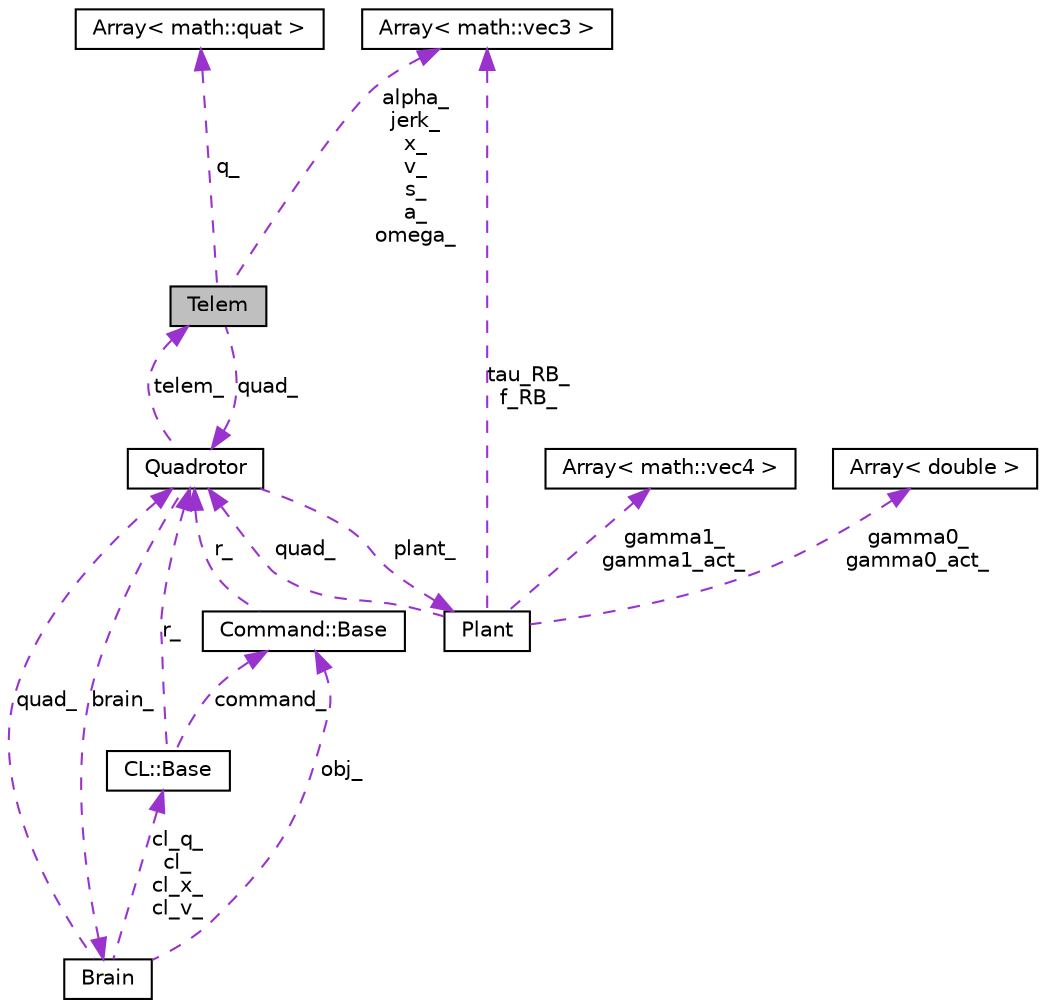 digraph G
{
  edge [fontname="Helvetica",fontsize="10",labelfontname="Helvetica",labelfontsize="10"];
  node [fontname="Helvetica",fontsize="10",shape=record];
  Node1 [label="Telem",height=0.2,width=0.4,color="black", fillcolor="grey75", style="filled" fontcolor="black"];
  Node2 -> Node1 [dir=back,color="darkorchid3",fontsize="10",style="dashed",label="q_",fontname="Helvetica"];
  Node2 [label="Array\< math::quat \>",height=0.2,width=0.4,color="black", fillcolor="white", style="filled",URL="$classArray.html"];
  Node3 -> Node1 [dir=back,color="darkorchid3",fontsize="10",style="dashed",label="alpha_\njerk_\nx_\nv_\ns_\na_\nomega_",fontname="Helvetica"];
  Node3 [label="Array\< math::vec3 \>",height=0.2,width=0.4,color="black", fillcolor="white", style="filled",URL="$classArray.html"];
  Node4 -> Node1 [dir=back,color="darkorchid3",fontsize="10",style="dashed",label="quad_",fontname="Helvetica"];
  Node4 [label="Quadrotor",height=0.2,width=0.4,color="black", fillcolor="white", style="filled",URL="$classQuadrotor.html"];
  Node5 -> Node4 [dir=back,color="darkorchid3",fontsize="10",style="dashed",label="brain_",fontname="Helvetica"];
  Node5 [label="Brain",height=0.2,width=0.4,color="black", fillcolor="white", style="filled",URL="$classBrain.html"];
  Node6 -> Node5 [dir=back,color="darkorchid3",fontsize="10",style="dashed",label="cl_q_\ncl_\ncl_x_\ncl_v_",fontname="Helvetica"];
  Node6 [label="CL::Base",height=0.2,width=0.4,color="black", fillcolor="white", style="filled",URL="$classCL_1_1Base.html"];
  Node4 -> Node6 [dir=back,color="darkorchid3",fontsize="10",style="dashed",label="r_",fontname="Helvetica"];
  Node7 -> Node6 [dir=back,color="darkorchid3",fontsize="10",style="dashed",label="command_",fontname="Helvetica"];
  Node7 [label="Command::Base",height=0.2,width=0.4,color="black", fillcolor="white", style="filled",URL="$classCommand_1_1Base.html"];
  Node4 -> Node7 [dir=back,color="darkorchid3",fontsize="10",style="dashed",label="r_",fontname="Helvetica"];
  Node4 -> Node5 [dir=back,color="darkorchid3",fontsize="10",style="dashed",label="quad_",fontname="Helvetica"];
  Node7 -> Node5 [dir=back,color="darkorchid3",fontsize="10",style="dashed",label="obj_",fontname="Helvetica"];
  Node8 -> Node4 [dir=back,color="darkorchid3",fontsize="10",style="dashed",label="plant_",fontname="Helvetica"];
  Node8 [label="Plant",height=0.2,width=0.4,color="black", fillcolor="white", style="filled",URL="$classPlant.html"];
  Node9 -> Node8 [dir=back,color="darkorchid3",fontsize="10",style="dashed",label="gamma1_\ngamma1_act_",fontname="Helvetica"];
  Node9 [label="Array\< math::vec4 \>",height=0.2,width=0.4,color="black", fillcolor="white", style="filled",URL="$classArray.html"];
  Node3 -> Node8 [dir=back,color="darkorchid3",fontsize="10",style="dashed",label="tau_RB_\nf_RB_",fontname="Helvetica"];
  Node10 -> Node8 [dir=back,color="darkorchid3",fontsize="10",style="dashed",label="gamma0_\ngamma0_act_",fontname="Helvetica"];
  Node10 [label="Array\< double \>",height=0.2,width=0.4,color="black", fillcolor="white", style="filled",URL="$classArray.html"];
  Node4 -> Node8 [dir=back,color="darkorchid3",fontsize="10",style="dashed",label="quad_",fontname="Helvetica"];
  Node1 -> Node4 [dir=back,color="darkorchid3",fontsize="10",style="dashed",label="telem_",fontname="Helvetica"];
}
